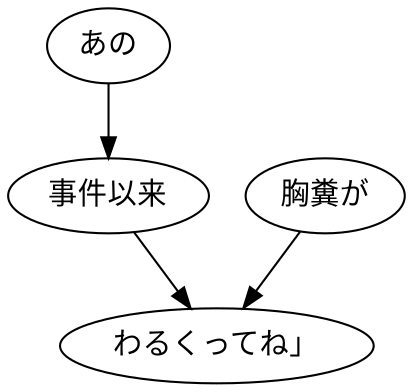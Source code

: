 digraph graph5251 {
	node0 [label="あの"];
	node1 [label="事件以来"];
	node2 [label="胸糞が"];
	node3 [label="わるくってね」"];
	node0 -> node1;
	node1 -> node3;
	node2 -> node3;
}
